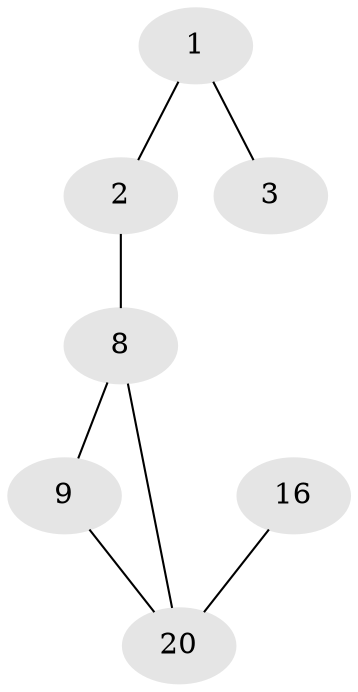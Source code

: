// Generated by graph-tools (version 1.1) at 2025/46/02/15/25 05:46:28]
// undirected, 7 vertices, 7 edges
graph export_dot {
graph [start="1"]
  node [color=gray90,style=filled];
  1 [super="+17+19"];
  2 [super="+7+10+18"];
  3 [super="+4+5+6+15+19"];
  8 [super="+15"];
  9 [super="+14"];
  16 [super="+6+17"];
  20;
  1 -- 2;
  1 -- 3;
  2 -- 8;
  8 -- 9;
  8 -- 20;
  9 -- 20;
  16 -- 20;
}

